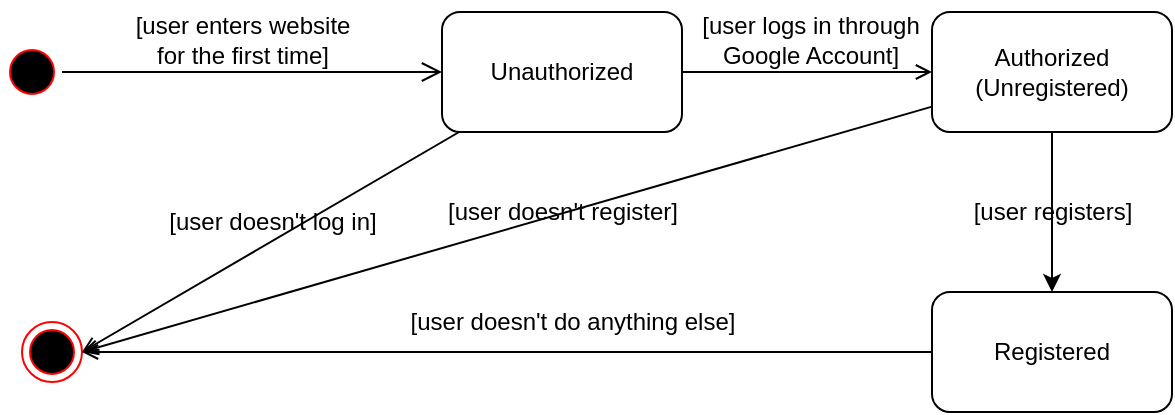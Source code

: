 <mxfile version="22.1.5" type="github">
  <diagram name="Page-1" id="e7e014a7-5840-1c2e-5031-d8a46d1fe8dd">
    <mxGraphModel dx="1050" dy="522" grid="1" gridSize="10" guides="1" tooltips="1" connect="1" arrows="1" fold="1" page="1" pageScale="1" pageWidth="1169" pageHeight="826" background="none" math="0" shadow="0">
      <root>
        <mxCell id="0" />
        <mxCell id="1" parent="0" />
        <mxCell id="ZWdWtUtq92A_jyRvt9Fo-41" value="" style="ellipse;html=1;shape=startState;fillColor=#000000;strokeColor=#ff0000;" vertex="1" parent="1">
          <mxGeometry x="120" y="210" width="30" height="30" as="geometry" />
        </mxCell>
        <mxCell id="ZWdWtUtq92A_jyRvt9Fo-42" value="" style="edgeStyle=orthogonalEdgeStyle;html=1;verticalAlign=bottom;endArrow=open;endSize=8;strokeColor=#000000;rounded=0;entryX=0;entryY=0.5;entryDx=0;entryDy=0;" edge="1" source="ZWdWtUtq92A_jyRvt9Fo-41" parent="1" target="ZWdWtUtq92A_jyRvt9Fo-43">
          <mxGeometry relative="1" as="geometry">
            <mxPoint x="220" y="225" as="targetPoint" />
          </mxGeometry>
        </mxCell>
        <mxCell id="ZWdWtUtq92A_jyRvt9Fo-46" style="rounded=0;orthogonalLoop=1;jettySize=auto;html=1;entryX=1;entryY=0.5;entryDx=0;entryDy=0;endArrow=open;endFill=0;" edge="1" parent="1" source="ZWdWtUtq92A_jyRvt9Fo-43" target="ZWdWtUtq92A_jyRvt9Fo-45">
          <mxGeometry relative="1" as="geometry" />
        </mxCell>
        <mxCell id="ZWdWtUtq92A_jyRvt9Fo-50" style="edgeStyle=orthogonalEdgeStyle;rounded=0;orthogonalLoop=1;jettySize=auto;html=1;entryX=0;entryY=0.5;entryDx=0;entryDy=0;endArrow=open;endFill=0;" edge="1" parent="1" source="ZWdWtUtq92A_jyRvt9Fo-43" target="ZWdWtUtq92A_jyRvt9Fo-49">
          <mxGeometry relative="1" as="geometry" />
        </mxCell>
        <mxCell id="ZWdWtUtq92A_jyRvt9Fo-43" value="Unauthorized" style="rounded=1;whiteSpace=wrap;html=1;" vertex="1" parent="1">
          <mxGeometry x="340" y="195" width="120" height="60" as="geometry" />
        </mxCell>
        <mxCell id="ZWdWtUtq92A_jyRvt9Fo-44" value="[user enters website&lt;br&gt;for the first time]" style="text;html=1;align=center;verticalAlign=middle;resizable=0;points=[];autosize=1;strokeColor=none;fillColor=none;" vertex="1" parent="1">
          <mxGeometry x="175" y="189" width="130" height="40" as="geometry" />
        </mxCell>
        <mxCell id="ZWdWtUtq92A_jyRvt9Fo-45" value="" style="ellipse;html=1;shape=endState;fillColor=#000000;strokeColor=#ff0000;" vertex="1" parent="1">
          <mxGeometry x="130" y="350" width="30" height="30" as="geometry" />
        </mxCell>
        <mxCell id="ZWdWtUtq92A_jyRvt9Fo-47" value="[user doesn&#39;t log in]" style="text;html=1;align=center;verticalAlign=middle;resizable=0;points=[];autosize=1;strokeColor=none;fillColor=none;rotation=0;" vertex="1" parent="1">
          <mxGeometry x="190" y="285" width="130" height="30" as="geometry" />
        </mxCell>
        <mxCell id="ZWdWtUtq92A_jyRvt9Fo-52" style="rounded=0;orthogonalLoop=1;jettySize=auto;html=1;entryX=1;entryY=0.5;entryDx=0;entryDy=0;endArrow=open;endFill=0;" edge="1" parent="1" source="ZWdWtUtq92A_jyRvt9Fo-49" target="ZWdWtUtq92A_jyRvt9Fo-45">
          <mxGeometry relative="1" as="geometry" />
        </mxCell>
        <mxCell id="ZWdWtUtq92A_jyRvt9Fo-56" style="edgeStyle=orthogonalEdgeStyle;rounded=0;orthogonalLoop=1;jettySize=auto;html=1;entryX=0.5;entryY=0;entryDx=0;entryDy=0;" edge="1" parent="1" source="ZWdWtUtq92A_jyRvt9Fo-49" target="ZWdWtUtq92A_jyRvt9Fo-55">
          <mxGeometry relative="1" as="geometry" />
        </mxCell>
        <mxCell id="ZWdWtUtq92A_jyRvt9Fo-49" value="Authorized&lt;br&gt;(Unregistered)" style="rounded=1;whiteSpace=wrap;html=1;" vertex="1" parent="1">
          <mxGeometry x="585" y="195" width="120" height="60" as="geometry" />
        </mxCell>
        <mxCell id="ZWdWtUtq92A_jyRvt9Fo-51" value="[user logs in through&lt;br&gt;Google Account]" style="text;html=1;align=center;verticalAlign=middle;resizable=0;points=[];autosize=1;strokeColor=none;fillColor=none;" vertex="1" parent="1">
          <mxGeometry x="459" y="189" width="130" height="40" as="geometry" />
        </mxCell>
        <mxCell id="ZWdWtUtq92A_jyRvt9Fo-53" value="[user doesn&#39;t register]" style="text;html=1;align=center;verticalAlign=middle;resizable=0;points=[];autosize=1;strokeColor=none;fillColor=none;rotation=0;" vertex="1" parent="1">
          <mxGeometry x="330" y="280" width="140" height="30" as="geometry" />
        </mxCell>
        <mxCell id="ZWdWtUtq92A_jyRvt9Fo-58" style="edgeStyle=orthogonalEdgeStyle;rounded=0;orthogonalLoop=1;jettySize=auto;html=1;endArrow=open;endFill=0;" edge="1" parent="1" source="ZWdWtUtq92A_jyRvt9Fo-55">
          <mxGeometry relative="1" as="geometry">
            <mxPoint x="160" y="365" as="targetPoint" />
          </mxGeometry>
        </mxCell>
        <mxCell id="ZWdWtUtq92A_jyRvt9Fo-55" value="Registered" style="rounded=1;whiteSpace=wrap;html=1;" vertex="1" parent="1">
          <mxGeometry x="585" y="335" width="120" height="60" as="geometry" />
        </mxCell>
        <mxCell id="ZWdWtUtq92A_jyRvt9Fo-57" value="[user registers]" style="text;html=1;align=center;verticalAlign=middle;resizable=0;points=[];autosize=1;strokeColor=none;fillColor=none;rotation=0;" vertex="1" parent="1">
          <mxGeometry x="595" y="280" width="100" height="30" as="geometry" />
        </mxCell>
        <mxCell id="ZWdWtUtq92A_jyRvt9Fo-59" value="[user doesn&#39;t do anything else]" style="text;html=1;align=center;verticalAlign=middle;resizable=0;points=[];autosize=1;strokeColor=none;fillColor=none;rotation=0;" vertex="1" parent="1">
          <mxGeometry x="310" y="335" width="190" height="30" as="geometry" />
        </mxCell>
      </root>
    </mxGraphModel>
  </diagram>
</mxfile>
